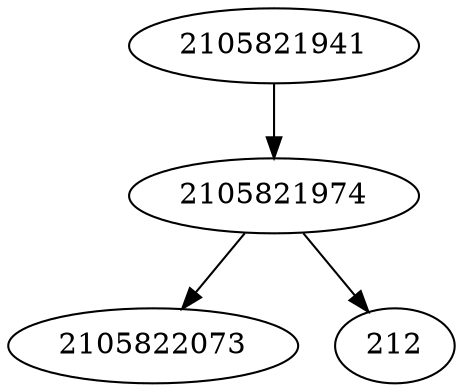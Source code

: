 strict digraph  {
2105822073;
212;
2105821941;
2105821974;
2105821941 -> 2105821974;
2105821974 -> 2105822073;
2105821974 -> 212;
}
